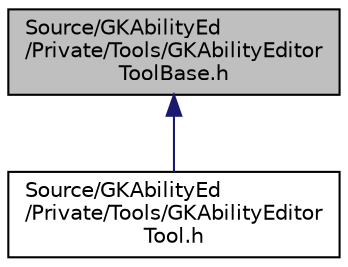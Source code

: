 digraph "Source/GKAbilityEd/Private/Tools/GKAbilityEditorToolBase.h"
{
 // LATEX_PDF_SIZE
  edge [fontname="Helvetica",fontsize="10",labelfontname="Helvetica",labelfontsize="10"];
  node [fontname="Helvetica",fontsize="10",shape=record];
  Node1 [label="Source/GKAbilityEd\l/Private/Tools/GKAbilityEditor\lToolBase.h",height=0.2,width=0.4,color="black", fillcolor="grey75", style="filled", fontcolor="black",tooltip=" "];
  Node1 -> Node2 [dir="back",color="midnightblue",fontsize="10",style="solid",fontname="Helvetica"];
  Node2 [label="Source/GKAbilityEd\l/Private/Tools/GKAbilityEditor\lTool.h",height=0.2,width=0.4,color="black", fillcolor="white", style="filled",URL="$GKAbilityEditorTool_8h.html",tooltip=" "];
}
